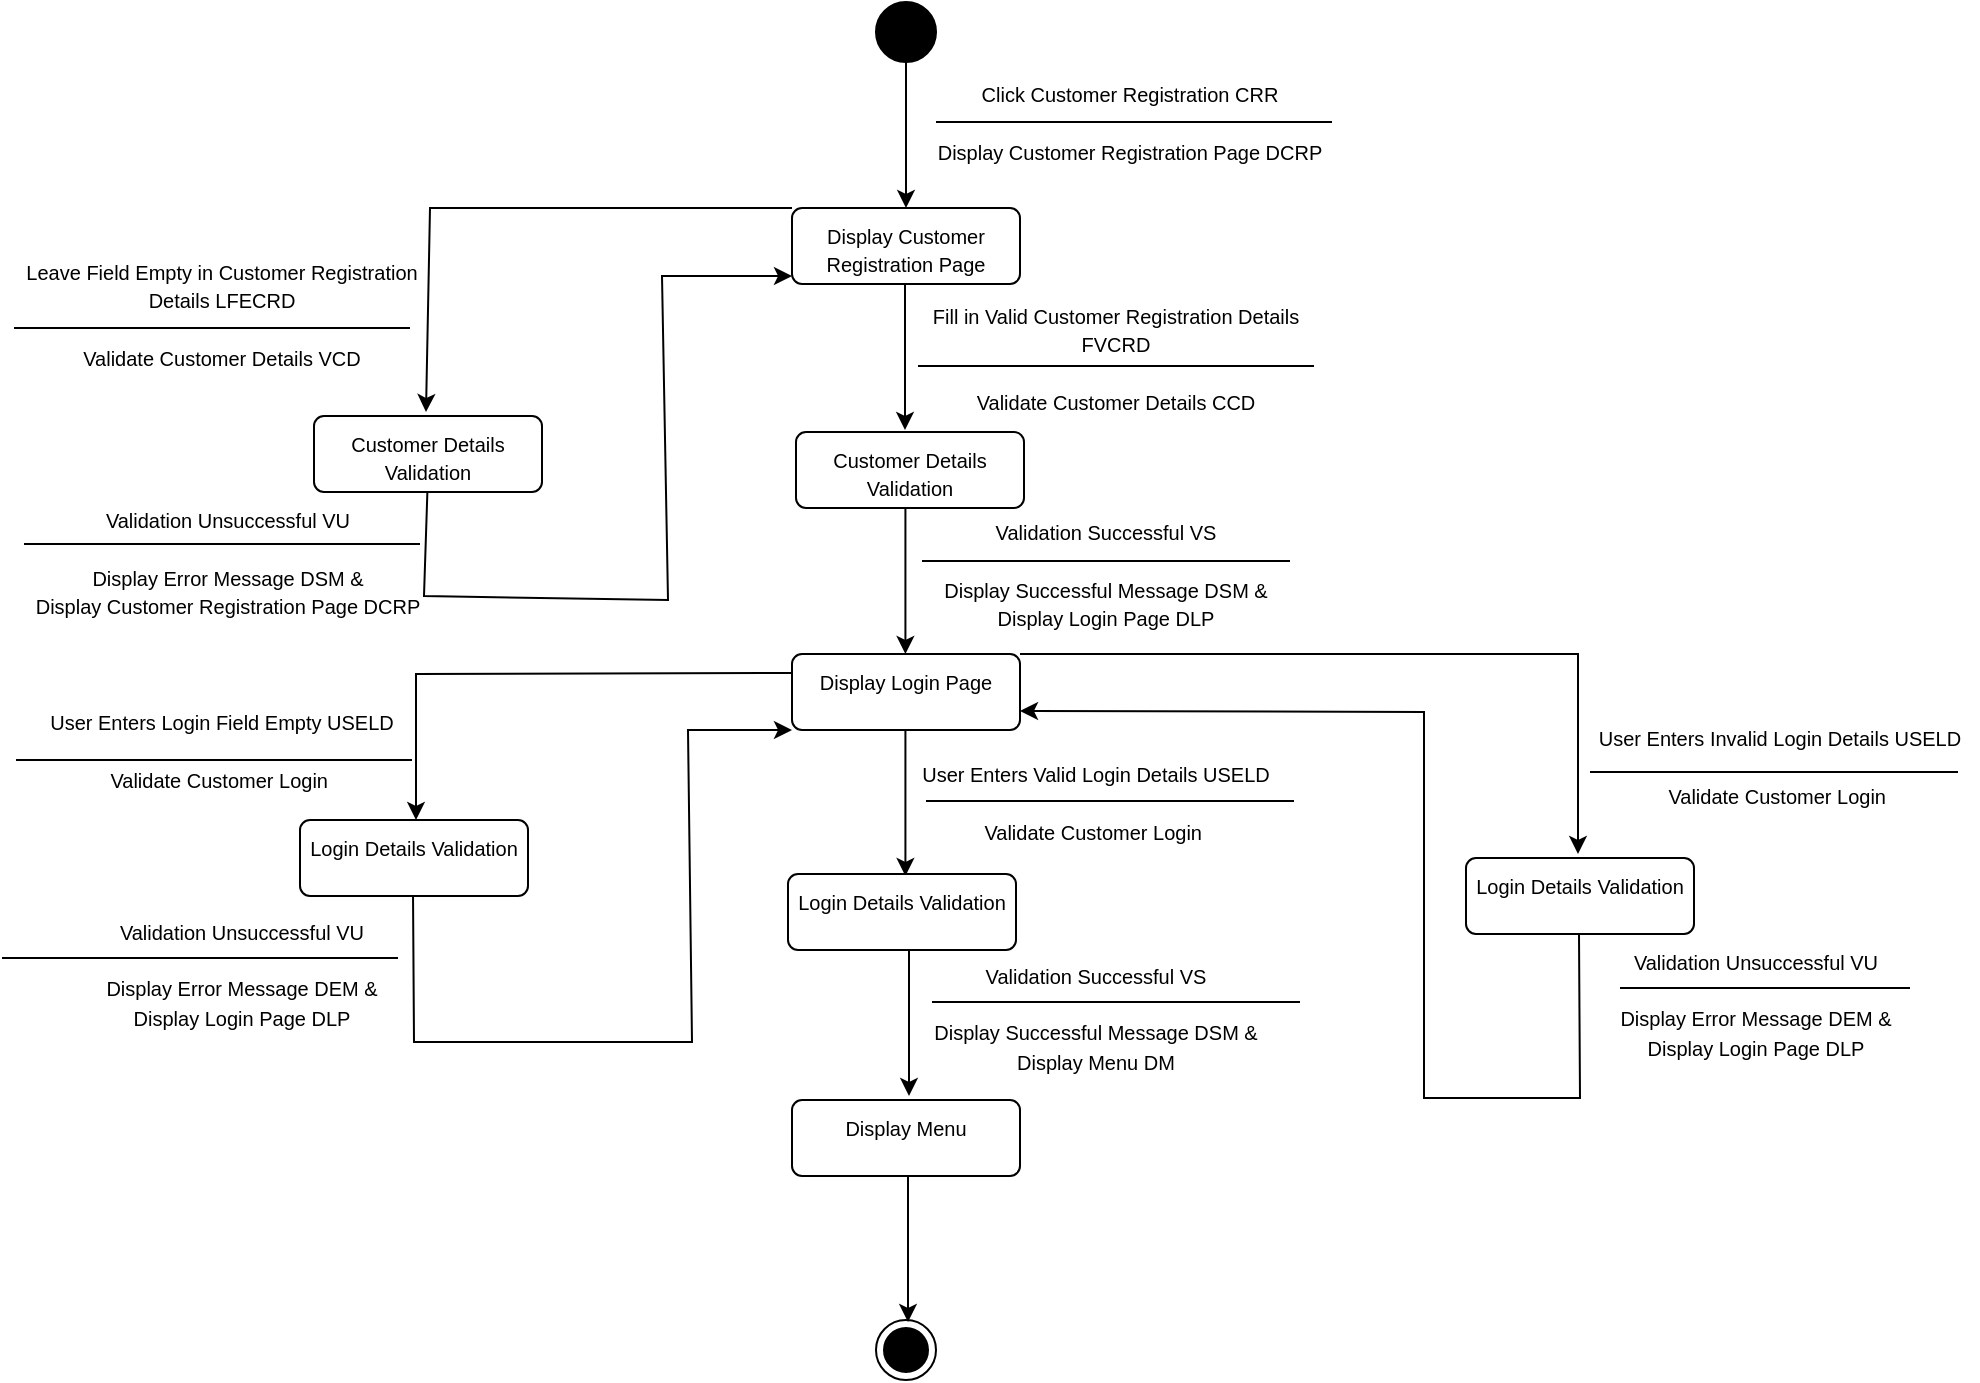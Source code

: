 <mxfile version="25.0.0">
  <diagram name="Page-1" id="LevmJtA8RDZ7JOlByW9l">
    <mxGraphModel dx="880" dy="468" grid="0" gridSize="10" guides="1" tooltips="1" connect="1" arrows="1" fold="1" page="1" pageScale="1" pageWidth="4681" pageHeight="3300" math="0" shadow="0">
      <root>
        <mxCell id="0" />
        <mxCell id="1" parent="0" />
        <mxCell id="jqbpAoip_JUpgx2RErfH-1" value="" style="ellipse;fillColor=strokeColor;html=1;" vertex="1" parent="1">
          <mxGeometry x="437" width="30" height="30" as="geometry" />
        </mxCell>
        <mxCell id="jqbpAoip_JUpgx2RErfH-3" value="" style="endArrow=classic;html=1;rounded=0;exitX=0;exitY=0;exitDx=0;exitDy=0;" edge="1" parent="1" source="jqbpAoip_JUpgx2RErfH-5">
          <mxGeometry width="50" height="50" relative="1" as="geometry">
            <mxPoint x="107" y="136" as="sourcePoint" />
            <mxPoint x="212" y="205" as="targetPoint" />
            <Array as="points">
              <mxPoint x="214" y="103" />
            </Array>
          </mxGeometry>
        </mxCell>
        <mxCell id="jqbpAoip_JUpgx2RErfH-5" value="&lt;font style=&quot;font-size: 10px;&quot;&gt;Display Customer Registration Page&lt;/font&gt;" style="html=1;align=center;verticalAlign=top;rounded=1;absoluteArcSize=1;arcSize=10;dashed=0;whiteSpace=wrap;" vertex="1" parent="1">
          <mxGeometry x="395" y="103" width="114" height="38" as="geometry" />
        </mxCell>
        <mxCell id="jqbpAoip_JUpgx2RErfH-6" value="" style="endArrow=classic;html=1;rounded=0;exitX=0.5;exitY=1;exitDx=0;exitDy=0;entryX=0.5;entryY=0;entryDx=0;entryDy=0;" edge="1" parent="1" source="jqbpAoip_JUpgx2RErfH-1" target="jqbpAoip_JUpgx2RErfH-5">
          <mxGeometry width="50" height="50" relative="1" as="geometry">
            <mxPoint x="443" y="46" as="sourcePoint" />
            <mxPoint x="446" y="109" as="targetPoint" />
          </mxGeometry>
        </mxCell>
        <mxCell id="jqbpAoip_JUpgx2RErfH-7" value="&lt;font style=&quot;font-size: 10px;&quot;&gt;Click Customer Registration CRR&lt;br&gt;&lt;br&gt;Display Customer Registration Page DCRP&lt;br&gt;&lt;br&gt;&lt;/font&gt;" style="text;html=1;align=center;verticalAlign=middle;whiteSpace=wrap;rounded=0;" vertex="1" parent="1">
          <mxGeometry x="465" y="52" width="198" height="30" as="geometry" />
        </mxCell>
        <mxCell id="jqbpAoip_JUpgx2RErfH-8" value="&lt;span style=&quot;font-size: 10px;&quot;&gt;Customer Details Validation&lt;/span&gt;" style="html=1;align=center;verticalAlign=top;rounded=1;absoluteArcSize=1;arcSize=10;dashed=0;whiteSpace=wrap;" vertex="1" parent="1">
          <mxGeometry x="397" y="215" width="114" height="38" as="geometry" />
        </mxCell>
        <mxCell id="jqbpAoip_JUpgx2RErfH-11" value="" style="endArrow=classic;html=1;rounded=0;exitX=0.5;exitY=1;exitDx=0;exitDy=0;entryX=0.5;entryY=0;entryDx=0;entryDy=0;" edge="1" parent="1">
          <mxGeometry width="50" height="50" relative="1" as="geometry">
            <mxPoint x="451.71" y="253" as="sourcePoint" />
            <mxPoint x="451.71" y="326" as="targetPoint" />
          </mxGeometry>
        </mxCell>
        <mxCell id="jqbpAoip_JUpgx2RErfH-12" value="" style="endArrow=classic;html=1;rounded=0;exitX=0.5;exitY=1;exitDx=0;exitDy=0;entryX=0.5;entryY=0;entryDx=0;entryDy=0;" edge="1" parent="1">
          <mxGeometry width="50" height="50" relative="1" as="geometry">
            <mxPoint x="451.5" y="141" as="sourcePoint" />
            <mxPoint x="451.5" y="214" as="targetPoint" />
          </mxGeometry>
        </mxCell>
        <mxCell id="jqbpAoip_JUpgx2RErfH-13" value="&lt;font style=&quot;font-size: 10px;&quot;&gt;Fill in Valid Customer Registration Details FVCRD&lt;br&gt;&lt;br&gt;Validate Customer Details CCD&lt;/font&gt;" style="text;html=1;align=center;verticalAlign=middle;whiteSpace=wrap;rounded=0;" vertex="1" parent="1">
          <mxGeometry x="458" y="163" width="198" height="30" as="geometry" />
        </mxCell>
        <mxCell id="jqbpAoip_JUpgx2RErfH-14" value="&lt;font style=&quot;font-size: 10px;&quot;&gt;Display Login Page&lt;/font&gt;" style="html=1;align=center;verticalAlign=top;rounded=1;absoluteArcSize=1;arcSize=10;dashed=0;whiteSpace=wrap;" vertex="1" parent="1">
          <mxGeometry x="395" y="326" width="114" height="38" as="geometry" />
        </mxCell>
        <mxCell id="jqbpAoip_JUpgx2RErfH-15" value="&lt;font style=&quot;font-size: 10px;&quot;&gt;Validation Successful VS&lt;br&gt;&lt;br&gt;Display Successful Message DSM &amp;amp; Display Login Page DLP&lt;/font&gt;" style="text;html=1;align=center;verticalAlign=middle;whiteSpace=wrap;rounded=0;" vertex="1" parent="1">
          <mxGeometry x="453" y="271" width="198" height="30" as="geometry" />
        </mxCell>
        <mxCell id="jqbpAoip_JUpgx2RErfH-17" value="" style="endArrow=classic;html=1;rounded=0;exitX=0.5;exitY=1;exitDx=0;exitDy=0;entryX=0.5;entryY=0;entryDx=0;entryDy=0;" edge="1" parent="1">
          <mxGeometry width="50" height="50" relative="1" as="geometry">
            <mxPoint x="451.71" y="364" as="sourcePoint" />
            <mxPoint x="451.71" y="437" as="targetPoint" />
          </mxGeometry>
        </mxCell>
        <mxCell id="jqbpAoip_JUpgx2RErfH-18" value="&lt;font style=&quot;font-size: 10px;&quot;&gt;Login Details Validation&lt;/font&gt;" style="html=1;align=center;verticalAlign=top;rounded=1;absoluteArcSize=1;arcSize=10;dashed=0;whiteSpace=wrap;" vertex="1" parent="1">
          <mxGeometry x="393" y="436" width="114" height="38" as="geometry" />
        </mxCell>
        <mxCell id="jqbpAoip_JUpgx2RErfH-21" value="" style="endArrow=none;html=1;rounded=0;entryX=1;entryY=0.5;entryDx=0;entryDy=0;" edge="1" parent="1">
          <mxGeometry width="50" height="50" relative="1" as="geometry">
            <mxPoint x="460" y="279.5" as="sourcePoint" />
            <mxPoint x="644" y="279.5" as="targetPoint" />
          </mxGeometry>
        </mxCell>
        <mxCell id="jqbpAoip_JUpgx2RErfH-22" value="" style="endArrow=none;html=1;rounded=0;entryX=1;entryY=0.5;entryDx=0;entryDy=0;exitX=0;exitY=0.5;exitDx=0;exitDy=0;" edge="1" parent="1">
          <mxGeometry width="50" height="50" relative="1" as="geometry">
            <mxPoint x="458" y="182" as="sourcePoint" />
            <mxPoint x="656" y="182" as="targetPoint" />
          </mxGeometry>
        </mxCell>
        <mxCell id="jqbpAoip_JUpgx2RErfH-23" value="" style="endArrow=none;html=1;rounded=0;entryX=1;entryY=0.5;entryDx=0;entryDy=0;exitX=0;exitY=0.5;exitDx=0;exitDy=0;" edge="1" parent="1">
          <mxGeometry width="50" height="50" relative="1" as="geometry">
            <mxPoint x="467" y="60" as="sourcePoint" />
            <mxPoint x="665" y="60" as="targetPoint" />
          </mxGeometry>
        </mxCell>
        <mxCell id="jqbpAoip_JUpgx2RErfH-24" value="&lt;span style=&quot;font-size: 10px;&quot;&gt;Customer Details Validation&lt;/span&gt;" style="html=1;align=center;verticalAlign=top;rounded=1;absoluteArcSize=1;arcSize=10;dashed=0;whiteSpace=wrap;" vertex="1" parent="1">
          <mxGeometry x="156" y="207" width="114" height="38" as="geometry" />
        </mxCell>
        <mxCell id="jqbpAoip_JUpgx2RErfH-25" value="&lt;font style=&quot;font-size: 10px;&quot;&gt;Leave Field Empty in Customer Registration Details LFECRD&lt;br&gt;&lt;br&gt;Validate Customer Details VCD&lt;/font&gt;" style="text;html=1;align=center;verticalAlign=middle;whiteSpace=wrap;rounded=0;" vertex="1" parent="1">
          <mxGeometry x="11" y="141" width="198" height="30" as="geometry" />
        </mxCell>
        <mxCell id="jqbpAoip_JUpgx2RErfH-26" value="" style="endArrow=none;html=1;rounded=0;entryX=1;entryY=0.5;entryDx=0;entryDy=0;exitX=0;exitY=0.5;exitDx=0;exitDy=0;" edge="1" parent="1">
          <mxGeometry width="50" height="50" relative="1" as="geometry">
            <mxPoint x="6" y="163" as="sourcePoint" />
            <mxPoint x="204" y="163" as="targetPoint" />
          </mxGeometry>
        </mxCell>
        <mxCell id="jqbpAoip_JUpgx2RErfH-27" value="" style="endArrow=classic;html=1;rounded=0;exitX=0.5;exitY=1;exitDx=0;exitDy=0;entryX=0;entryY=0.895;entryDx=0;entryDy=0;entryPerimeter=0;" edge="1" parent="1" target="jqbpAoip_JUpgx2RErfH-5">
          <mxGeometry width="50" height="50" relative="1" as="geometry">
            <mxPoint x="212.69" y="245" as="sourcePoint" />
            <mxPoint x="330" y="130" as="targetPoint" />
            <Array as="points">
              <mxPoint x="211" y="297" />
              <mxPoint x="333" y="299" />
              <mxPoint x="330" y="137" />
            </Array>
          </mxGeometry>
        </mxCell>
        <mxCell id="jqbpAoip_JUpgx2RErfH-28" value="&lt;font style=&quot;font-size: 10px;&quot;&gt;Validation Unsuccessful VU&lt;br&gt;&lt;br&gt;Display Error Message DSM &amp;amp; &lt;br&gt;Display Customer Registration Page DCRP&lt;/font&gt;" style="text;html=1;align=center;verticalAlign=middle;whiteSpace=wrap;rounded=0;" vertex="1" parent="1">
          <mxGeometry x="14" y="265" width="198" height="30" as="geometry" />
        </mxCell>
        <mxCell id="jqbpAoip_JUpgx2RErfH-19" value="&lt;font style=&quot;font-size: 10px;&quot;&gt;User Enters Valid Login Details USELD&lt;br&gt;&lt;br&gt;Validate Customer Login&amp;nbsp;&lt;/font&gt;" style="text;html=1;align=center;verticalAlign=middle;whiteSpace=wrap;rounded=0;" vertex="1" parent="1">
          <mxGeometry x="448" y="385" width="198" height="30" as="geometry" />
        </mxCell>
        <mxCell id="jqbpAoip_JUpgx2RErfH-32" value="" style="endArrow=none;html=1;rounded=0;entryX=1;entryY=0.5;entryDx=0;entryDy=0;exitX=0;exitY=0.5;exitDx=0;exitDy=0;" edge="1" parent="1">
          <mxGeometry width="50" height="50" relative="1" as="geometry">
            <mxPoint x="11" y="271" as="sourcePoint" />
            <mxPoint x="209" y="271" as="targetPoint" />
          </mxGeometry>
        </mxCell>
        <mxCell id="jqbpAoip_JUpgx2RErfH-34" value="" style="endArrow=none;html=1;rounded=0;entryX=1;entryY=0.5;entryDx=0;entryDy=0;" edge="1" parent="1">
          <mxGeometry width="50" height="50" relative="1" as="geometry">
            <mxPoint x="462" y="399.5" as="sourcePoint" />
            <mxPoint x="646" y="399.5" as="targetPoint" />
          </mxGeometry>
        </mxCell>
        <mxCell id="jqbpAoip_JUpgx2RErfH-35" value="" style="endArrow=classic;html=1;rounded=0;exitX=0.5;exitY=1;exitDx=0;exitDy=0;entryX=0.5;entryY=0;entryDx=0;entryDy=0;" edge="1" parent="1">
          <mxGeometry width="50" height="50" relative="1" as="geometry">
            <mxPoint x="453.5" y="474" as="sourcePoint" />
            <mxPoint x="453.5" y="547" as="targetPoint" />
          </mxGeometry>
        </mxCell>
        <mxCell id="jqbpAoip_JUpgx2RErfH-36" value="&lt;font style=&quot;font-size: 10px;&quot;&gt;Display Menu&lt;/font&gt;" style="html=1;align=center;verticalAlign=top;rounded=1;absoluteArcSize=1;arcSize=10;dashed=0;whiteSpace=wrap;" vertex="1" parent="1">
          <mxGeometry x="395" y="549" width="114" height="38" as="geometry" />
        </mxCell>
        <mxCell id="jqbpAoip_JUpgx2RErfH-38" value="&lt;font style=&quot;font-size: 10px;&quot;&gt;Validation Successful VS&lt;br&gt;&lt;br&gt;Display Successful Message DSM &amp;amp;&lt;br&gt;Display Menu DM&lt;br&gt;&amp;nbsp;&lt;/font&gt;" style="text;html=1;align=center;verticalAlign=middle;whiteSpace=wrap;rounded=0;" vertex="1" parent="1">
          <mxGeometry x="448" y="500" width="198" height="30" as="geometry" />
        </mxCell>
        <mxCell id="jqbpAoip_JUpgx2RErfH-39" value="" style="endArrow=none;html=1;rounded=0;entryX=1;entryY=0.5;entryDx=0;entryDy=0;" edge="1" parent="1">
          <mxGeometry width="50" height="50" relative="1" as="geometry">
            <mxPoint x="465" y="500" as="sourcePoint" />
            <mxPoint x="649" y="500" as="targetPoint" />
          </mxGeometry>
        </mxCell>
        <mxCell id="jqbpAoip_JUpgx2RErfH-40" value="" style="ellipse;html=1;shape=endState;fillColor=strokeColor;" vertex="1" parent="1">
          <mxGeometry x="437" y="659" width="30" height="30" as="geometry" />
        </mxCell>
        <mxCell id="jqbpAoip_JUpgx2RErfH-41" value="" style="endArrow=classic;html=1;rounded=0;exitX=0.5;exitY=1;exitDx=0;exitDy=0;entryX=0.5;entryY=0;entryDx=0;entryDy=0;" edge="1" parent="1">
          <mxGeometry width="50" height="50" relative="1" as="geometry">
            <mxPoint x="453" y="587" as="sourcePoint" />
            <mxPoint x="453" y="660" as="targetPoint" />
          </mxGeometry>
        </mxCell>
        <mxCell id="jqbpAoip_JUpgx2RErfH-42" value="" style="endArrow=classic;html=1;rounded=0;exitX=1;exitY=0;exitDx=0;exitDy=0;" edge="1" parent="1" source="jqbpAoip_JUpgx2RErfH-14">
          <mxGeometry width="50" height="50" relative="1" as="geometry">
            <mxPoint x="291" y="358" as="sourcePoint" />
            <mxPoint x="788" y="426" as="targetPoint" />
            <Array as="points">
              <mxPoint x="788" y="326" />
              <mxPoint x="788" y="378" />
            </Array>
          </mxGeometry>
        </mxCell>
        <mxCell id="jqbpAoip_JUpgx2RErfH-43" value="&lt;font style=&quot;font-size: 10px;&quot;&gt;Login Details Validation&lt;/font&gt;" style="html=1;align=center;verticalAlign=top;rounded=1;absoluteArcSize=1;arcSize=10;dashed=0;whiteSpace=wrap;" vertex="1" parent="1">
          <mxGeometry x="732" y="428" width="114" height="38" as="geometry" />
        </mxCell>
        <mxCell id="jqbpAoip_JUpgx2RErfH-44" value="&lt;font style=&quot;font-size: 10px;&quot;&gt;User Enters Invalid Login Details USELD&lt;br&gt;&lt;br&gt;Validate Customer Login&amp;nbsp;&lt;/font&gt;" style="text;html=1;align=center;verticalAlign=middle;whiteSpace=wrap;rounded=0;" vertex="1" parent="1">
          <mxGeometry x="790" y="367" width="198" height="30" as="geometry" />
        </mxCell>
        <mxCell id="jqbpAoip_JUpgx2RErfH-45" value="" style="endArrow=classic;html=1;rounded=0;exitX=0.5;exitY=1;exitDx=0;exitDy=0;entryX=1;entryY=0.75;entryDx=0;entryDy=0;" edge="1" parent="1" target="jqbpAoip_JUpgx2RErfH-14">
          <mxGeometry width="50" height="50" relative="1" as="geometry">
            <mxPoint x="788.5" y="466" as="sourcePoint" />
            <mxPoint x="708" y="345" as="targetPoint" />
            <Array as="points">
              <mxPoint x="789" y="548" />
              <mxPoint x="711" y="548" />
              <mxPoint x="711" y="355" />
            </Array>
          </mxGeometry>
        </mxCell>
        <mxCell id="jqbpAoip_JUpgx2RErfH-47" value="&lt;font style=&quot;font-size: 10px;&quot;&gt;Validation Unsuccessful VU&lt;br&gt;&lt;br&gt;Display Error Message DEM &amp;amp;&lt;br&gt;Display Login Page DLP&lt;br&gt;&amp;nbsp;&lt;/font&gt;" style="text;html=1;align=center;verticalAlign=middle;whiteSpace=wrap;rounded=0;" vertex="1" parent="1">
          <mxGeometry x="778" y="493" width="198" height="30" as="geometry" />
        </mxCell>
        <mxCell id="jqbpAoip_JUpgx2RErfH-49" value="" style="endArrow=none;html=1;rounded=0;entryX=1;entryY=0.5;entryDx=0;entryDy=0;" edge="1" parent="1">
          <mxGeometry width="50" height="50" relative="1" as="geometry">
            <mxPoint x="794" y="385" as="sourcePoint" />
            <mxPoint x="978" y="385" as="targetPoint" />
          </mxGeometry>
        </mxCell>
        <mxCell id="jqbpAoip_JUpgx2RErfH-50" value="" style="endArrow=none;html=1;rounded=0;" edge="1" parent="1">
          <mxGeometry width="50" height="50" relative="1" as="geometry">
            <mxPoint x="809" y="493" as="sourcePoint" />
            <mxPoint x="954" y="493" as="targetPoint" />
          </mxGeometry>
        </mxCell>
        <mxCell id="jqbpAoip_JUpgx2RErfH-51" value="" style="endArrow=classic;html=1;rounded=0;exitX=0.5;exitY=1;exitDx=0;exitDy=0;entryX=0;entryY=1;entryDx=0;entryDy=0;" edge="1" parent="1" target="jqbpAoip_JUpgx2RErfH-14">
          <mxGeometry width="50" height="50" relative="1" as="geometry">
            <mxPoint x="205.5" y="445" as="sourcePoint" />
            <mxPoint x="343" y="354" as="targetPoint" />
            <Array as="points">
              <mxPoint x="206" y="520" />
              <mxPoint x="345" y="520" />
              <mxPoint x="343" y="364" />
            </Array>
          </mxGeometry>
        </mxCell>
        <mxCell id="jqbpAoip_JUpgx2RErfH-52" value="" style="endArrow=classic;html=1;rounded=0;exitX=0;exitY=0.25;exitDx=0;exitDy=0;" edge="1" parent="1" source="jqbpAoip_JUpgx2RErfH-14">
          <mxGeometry width="50" height="50" relative="1" as="geometry">
            <mxPoint x="290" y="361" as="sourcePoint" />
            <mxPoint x="207" y="409" as="targetPoint" />
            <Array as="points">
              <mxPoint x="207" y="336" />
            </Array>
          </mxGeometry>
        </mxCell>
        <mxCell id="jqbpAoip_JUpgx2RErfH-53" value="&lt;font style=&quot;font-size: 10px;&quot;&gt;Login Details Validation&lt;/font&gt;" style="html=1;align=center;verticalAlign=top;rounded=1;absoluteArcSize=1;arcSize=10;dashed=0;whiteSpace=wrap;" vertex="1" parent="1">
          <mxGeometry x="149" y="409" width="114" height="38" as="geometry" />
        </mxCell>
        <mxCell id="jqbpAoip_JUpgx2RErfH-54" value="&lt;font style=&quot;font-size: 10px;&quot;&gt;User Enters Login Field Empty USELD&lt;br&gt;&lt;br&gt;Validate Customer Login&amp;nbsp;&lt;/font&gt;" style="text;html=1;align=center;verticalAlign=middle;whiteSpace=wrap;rounded=0;" vertex="1" parent="1">
          <mxGeometry x="11" y="359" width="198" height="30" as="geometry" />
        </mxCell>
        <mxCell id="jqbpAoip_JUpgx2RErfH-55" value="&lt;font style=&quot;font-size: 10px;&quot;&gt;Validation Unsuccessful VU&lt;br&gt;&lt;br&gt;Display Error Message DEM &amp;amp;&lt;br&gt;Display Login Page DLP&lt;br&gt;&amp;nbsp;&lt;/font&gt;" style="text;html=1;align=center;verticalAlign=middle;whiteSpace=wrap;rounded=0;" vertex="1" parent="1">
          <mxGeometry x="21" y="478" width="198" height="30" as="geometry" />
        </mxCell>
        <mxCell id="jqbpAoip_JUpgx2RErfH-56" value="" style="endArrow=none;html=1;rounded=0;entryX=1;entryY=0.5;entryDx=0;entryDy=0;exitX=0;exitY=0.5;exitDx=0;exitDy=0;" edge="1" parent="1">
          <mxGeometry width="50" height="50" relative="1" as="geometry">
            <mxPoint y="478" as="sourcePoint" />
            <mxPoint x="198" y="478" as="targetPoint" />
          </mxGeometry>
        </mxCell>
        <mxCell id="jqbpAoip_JUpgx2RErfH-57" value="" style="endArrow=none;html=1;rounded=0;entryX=1;entryY=0.5;entryDx=0;entryDy=0;exitX=0;exitY=0.5;exitDx=0;exitDy=0;" edge="1" parent="1">
          <mxGeometry width="50" height="50" relative="1" as="geometry">
            <mxPoint x="7" y="379" as="sourcePoint" />
            <mxPoint x="205" y="379" as="targetPoint" />
          </mxGeometry>
        </mxCell>
      </root>
    </mxGraphModel>
  </diagram>
</mxfile>

